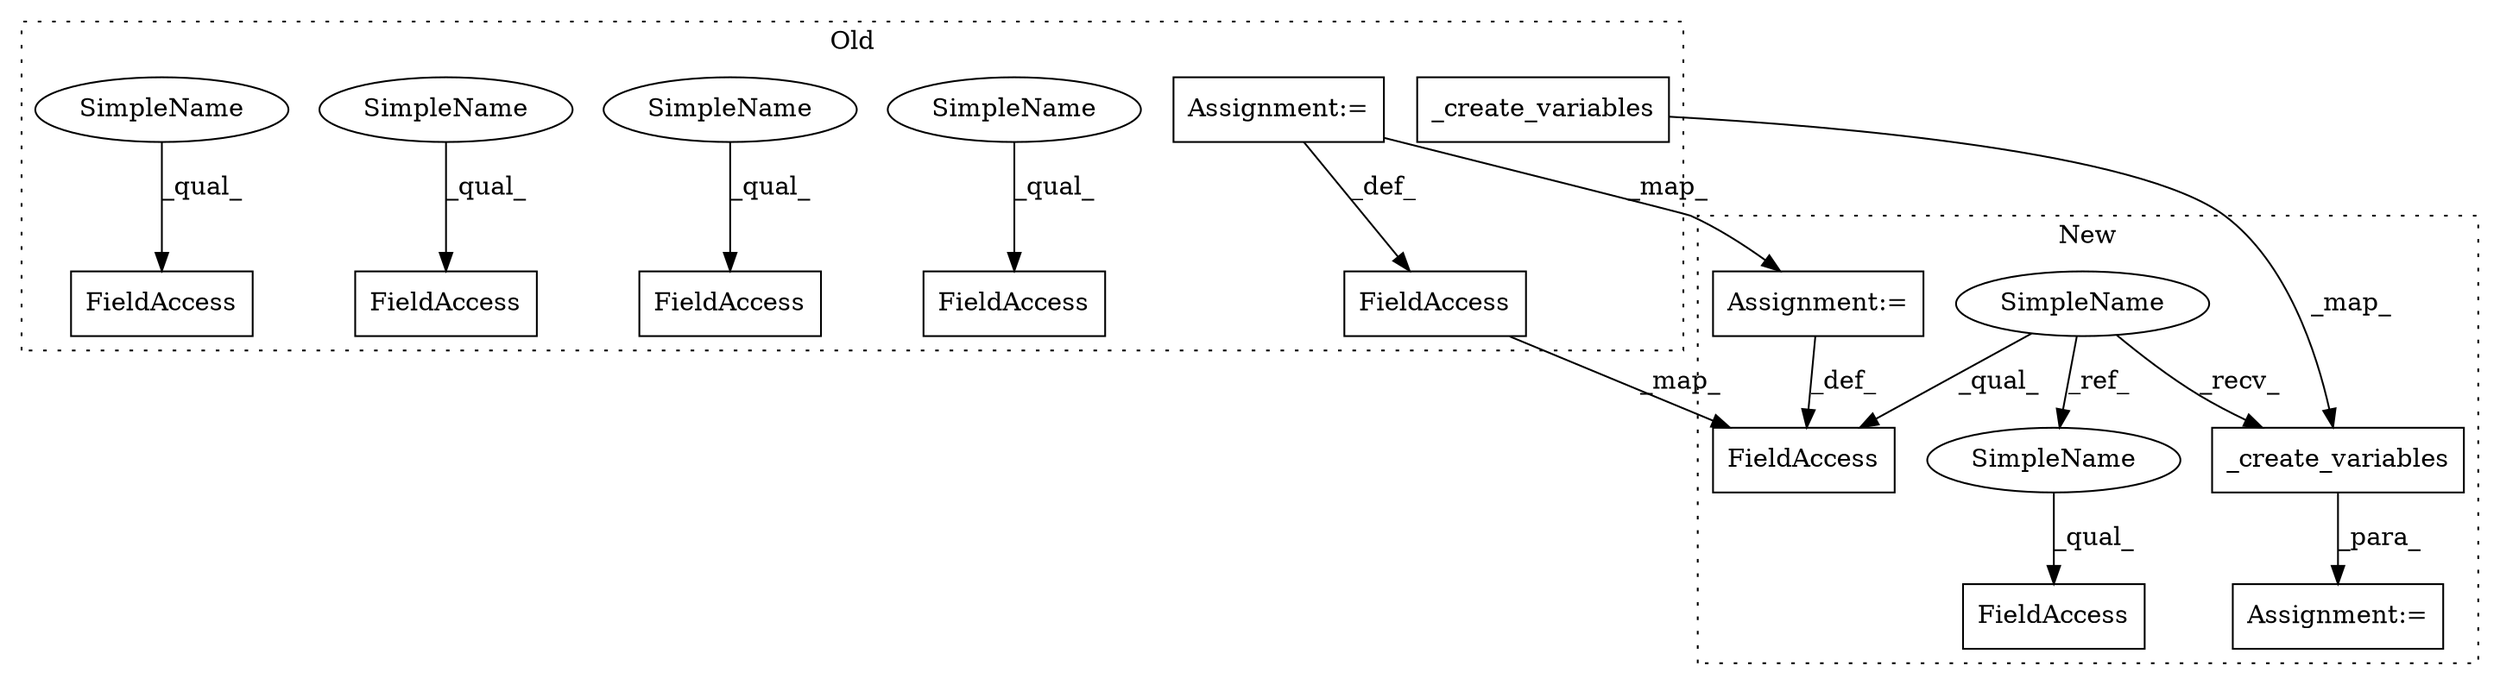 digraph G {
subgraph cluster0 {
1 [label="_create_variables" a="32" s="84581" l="19" shape="box"];
4 [label="FieldAccess" a="22" s="85437" l="15" shape="box"];
7 [label="Assignment:=" a="7" s="85452" l="1" shape="box"];
8 [label="FieldAccess" a="22" s="85421" l="6" shape="box"];
9 [label="FieldAccess" a="22" s="84656" l="6" shape="box"];
11 [label="FieldAccess" a="22" s="85405" l="6" shape="box"];
12 [label="FieldAccess" a="22" s="84805" l="6" shape="box"];
15 [label="SimpleName" a="42" s="84656" l="4" shape="ellipse"];
16 [label="SimpleName" a="42" s="85405" l="4" shape="ellipse"];
17 [label="SimpleName" a="42" s="85421" l="4" shape="ellipse"];
18 [label="SimpleName" a="42" s="84805" l="4" shape="ellipse"];
label = "Old";
style="dotted";
}
subgraph cluster1 {
2 [label="_create_variables" a="32" s="82757" l="19" shape="box"];
3 [label="SimpleName" a="42" s="82068" l="4" shape="ellipse"];
5 [label="FieldAccess" a="22" s="83496" l="15" shape="box"];
6 [label="Assignment:=" a="7" s="83511" l="1" shape="box"];
10 [label="FieldAccess" a="22" s="82559" l="14" shape="box"];
13 [label="Assignment:=" a="7" s="82750" l="2" shape="box"];
14 [label="SimpleName" a="42" s="82559" l="4" shape="ellipse"];
label = "New";
style="dotted";
}
1 -> 2 [label="_map_"];
2 -> 13 [label="_para_"];
3 -> 14 [label="_ref_"];
3 -> 2 [label="_recv_"];
3 -> 5 [label="_qual_"];
4 -> 5 [label="_map_"];
6 -> 5 [label="_def_"];
7 -> 4 [label="_def_"];
7 -> 6 [label="_map_"];
14 -> 10 [label="_qual_"];
15 -> 9 [label="_qual_"];
16 -> 11 [label="_qual_"];
17 -> 8 [label="_qual_"];
18 -> 12 [label="_qual_"];
}